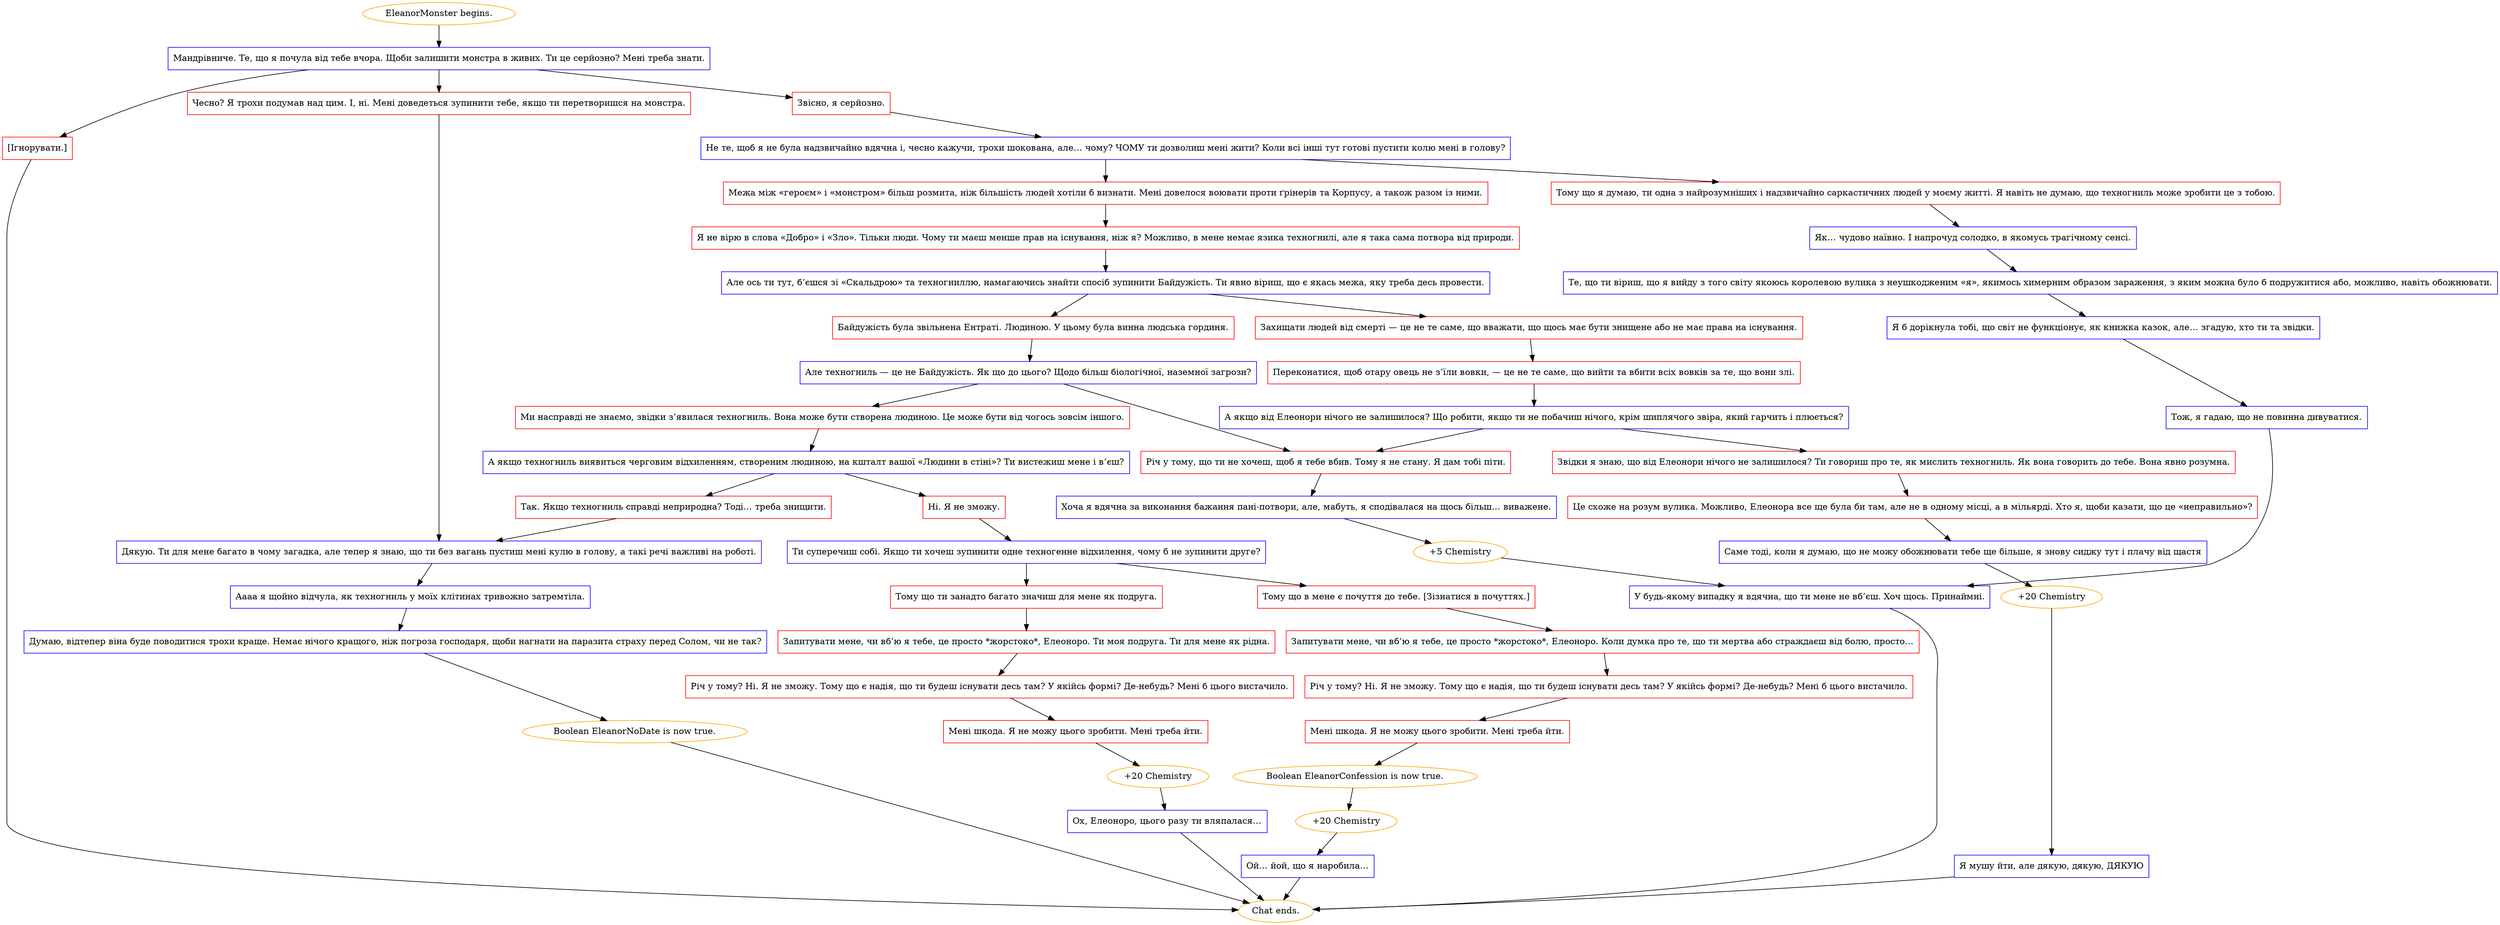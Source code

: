 digraph {
	"EleanorMonster begins." [color=orange];
		"EleanorMonster begins." -> j3226754894;
	j3226754894 [label="Мандрівниче. Те, що я почула від тебе вчора. Щоби залишити монстра в живих. Ти це серйозно? Мені треба знати.",shape=box,color=blue];
		j3226754894 -> j1601511563;
		j3226754894 -> j269274303;
		j3226754894 -> j773651948;
	j1601511563 [label="Звісно, я серйозно.",shape=box,color=red];
		j1601511563 -> j1607039331;
	j269274303 [label="Чесно? Я трохи подумав над цим. І, ні. Мені доведеться зупинити тебе, якщо ти перетворишся на монстра.",shape=box,color=red];
		j269274303 -> j223409059;
	j773651948 [label="[Ігнорувати.]",shape=box,color=red];
		j773651948 -> "Chat ends.";
	j1607039331 [label="Не те, щоб я не була надзвичайно вдячна і, чесно кажучи, трохи шокована, але… чому? ЧОМУ ти дозволиш мені жити? Коли всі інші тут готові пустити колю мені в голову?",shape=box,color=blue];
		j1607039331 -> j794083936;
		j1607039331 -> j2304553226;
	j223409059 [label="Дякую. Ти для мене багато в чому загадка, але тепер я знаю, що ти без вагань пустиш мені кулю в голову, а такі речі важливі на роботі.",shape=box,color=blue];
		j223409059 -> j1678540681;
	"Chat ends." [color=orange];
	j794083936 [label="Межа між «героєм» і «монстром» більш розмита, ніж більшість людей хотіли б визнати. Мені довелося воювати проти ґрінерів та Корпусу, а також разом із ними.",shape=box,color=red];
		j794083936 -> j3808611137;
	j2304553226 [label="Тому що я думаю, ти одна з найрозумніших і надзвичайно саркастичних людей у моєму житті. Я навіть не думаю, що техногниль може зробити це з тобою.",shape=box,color=red];
		j2304553226 -> j1308259252;
	j1678540681 [label="Аааа я щойно відчула, як техногниль у моїх клітинах тривожно затремтіла.",shape=box,color=blue];
		j1678540681 -> j3999686358;
	j3808611137 [label="Я не вірю в слова «Добро» і «Зло». Тільки люди. Чому ти маєш менше прав на існування, ніж я? Можливо, в мене немає язика техногнилі, але я така сама потвора від природи.",shape=box,color=red];
		j3808611137 -> j2206146938;
	j1308259252 [label="Як… чудово наївно. І напрочуд солодко, в якомусь трагічному сенсі.",shape=box,color=blue];
		j1308259252 -> j1884350284;
	j3999686358 [label="Думаю, відтепер віна буде поводитися трохи краще. Немає нічого кращого, ніж погроза господаря, щоби нагнати на паразита страху перед Солом, чи не так?",shape=box,color=blue];
		j3999686358 -> j2728200779;
	j2206146938 [label="Але ось ти тут, б’єшся зі «Скальдрою» та техногниллю, намагаючись знайти спосіб зупинити Байдужість. Ти явно віриш, що є якась межа, яку треба десь провести.",shape=box,color=blue];
		j2206146938 -> j2006567670;
		j2206146938 -> j2877256025;
	j1884350284 [label="Те, що ти віриш, що я вийду з того світу якоюсь королевою вулика з неушкодженим «я», якимось химерним образом зараження, з яким можна було б подружитися або, можливо, навіть обожнювати.",shape=box,color=blue];
		j1884350284 -> j3918609094;
	j2728200779 [label="Boolean EleanorNoDate is now true.",color=orange];
		j2728200779 -> "Chat ends.";
	j2006567670 [label="Байдужість була звільнена Ентраті. Людиною. У цьому була винна людська гординя.",shape=box,color=red];
		j2006567670 -> j3272348657;
	j2877256025 [label="Захищати людей від смерті — це не те саме, що вважати, що щось має бути знищене або не має права на існування.",shape=box,color=red];
		j2877256025 -> j1851239924;
	j3918609094 [label="Я б дорікнула тобі, що світ не функціонує, як книжка казок, але… згадую, хто ти та звідки.",shape=box,color=blue];
		j3918609094 -> j310460430;
	j3272348657 [label="Але техногниль — це не Байдужість. Як що до цього? Щодо більш біологічної, наземної загрози?",shape=box,color=blue];
		j3272348657 -> j1183619903;
		j3272348657 -> j762574311;
	j1851239924 [label="Переконатися, щоб отару овець не з’їли вовки, — це не те саме, що вийти та вбити всіх вовків за те, що вони злі.",shape=box,color=red];
		j1851239924 -> j4135746558;
	j310460430 [label="Тож, я гадаю, що не повинна дивуватися.",shape=box,color=blue];
		j310460430 -> j3925884109;
	j1183619903 [label="Ми насправді не знаємо, звідки з’явилася техногниль. Вона може бути створена людиною. Це може бути від чогось зовсім іншого.",shape=box,color=red];
		j1183619903 -> j309414478;
	j762574311 [label="Річ у тому, що ти не хочеш, щоб я тебе вбив. Тому я не стану. Я дам тобі піти.",shape=box,color=red];
		j762574311 -> j2937762378;
	j4135746558 [label="А якщо від Елеонори нічого не залишилося? Що робити, якщо ти не побачиш нічого, крім шиплячого звіра, який гарчить і плюється?",shape=box,color=blue];
		j4135746558 -> j2483047679;
		j4135746558 -> j762574311;
	j3925884109 [label="У будь-якому випадку я вдячна, що ти мене не вб’єш. Хоч щось. Принаймні.",shape=box,color=blue];
		j3925884109 -> "Chat ends.";
	j309414478 [label="А якщо техногниль виявиться черговим відхиленням, створеним людиною, на кшталт вашої «Людини в стіні»? Ти вистежиш мене і в’єш?",shape=box,color=blue];
		j309414478 -> j2654457481;
		j309414478 -> j3060543417;
	j2937762378 [label="Хоча я вдячна за виконання бажання пані-потвори, але, мабуть, я сподівалася на щось більш… виважене.",shape=box,color=blue];
		j2937762378 -> j2024410859;
	j2483047679 [label="Звідки я знаю, що від Елеонори нічого не залишилося? Ти говориш про те, як мислить техногниль. Як вона говорить до тебе. Вона явно розумна.",shape=box,color=red];
		j2483047679 -> j2350822998;
	j2654457481 [label="Ні. Я не зможу.",shape=box,color=red];
		j2654457481 -> j1386438406;
	j3060543417 [label="Так. Якщо техногниль справді неприродна? Тоді… треба знищити.",shape=box,color=red];
		j3060543417 -> j223409059;
	j2024410859 [label="+5 Chemistry",color=orange];
		j2024410859 -> j3925884109;
	j2350822998 [label="Це схоже на розум вулика. Можливо, Елеонора все ще була би там, але не в одному місці, а в мільярді. Хто я, щоби казати, що це «неправильно»?",shape=box,color=red];
		j2350822998 -> j2523926099;
	j1386438406 [label="Ти суперечиш собі. Якщо ти хочеш зупинити одне техногенне відхилення, чому б не зупинити друге?",shape=box,color=blue];
		j1386438406 -> j7449581;
		j1386438406 -> j982997526;
	j2523926099 [label="Саме тоді, коли я думаю, що не можу обожнювати тебе ще більше, я знову сиджу тут і плачу від щастя",shape=box,color=blue];
		j2523926099 -> j2367583186;
	j7449581 [label="Тому що в мене є почуття до тебе. [Зізнатися в почуттях.]",shape=box,color=red];
		j7449581 -> j979433895;
	j982997526 [label="Тому що ти занадто багато значиш для мене як подруга.",shape=box,color=red];
		j982997526 -> j4127052984;
	j2367583186 [label="+20 Chemistry",color=orange];
		j2367583186 -> j3934603246;
	j979433895 [label="Запитувати мене, чи вб’ю я тебе, це просто *жорстоко*, Елеоноро. Коли думка про те, що ти мертва або страждаєш від болю, просто…",shape=box,color=red];
		j979433895 -> j1188580892;
	j4127052984 [label="Запитувати мене, чи вб’ю я тебе, це просто *жорстоко*, Елеоноро. Ти моя подруга. Ти для мене як рідна.",shape=box,color=red];
		j4127052984 -> j3937717390;
	j3934603246 [label="Я мушу йти, але дякую, дякую, ДЯКУЮ",shape=box,color=blue];
		j3934603246 -> "Chat ends.";
	j1188580892 [label="Річ у тому? Ні. Я не зможу. Тому що є надія, що ти будеш існувати десь там? У якійсь формі? Де-небудь? Мені б цього вистачило.",shape=box,color=red];
		j1188580892 -> j657184213;
	j3937717390 [label="Річ у тому? Ні. Я не зможу. Тому що є надія, що ти будеш існувати десь там? У якійсь формі? Де-небудь? Мені б цього вистачило.",shape=box,color=red];
		j3937717390 -> j617456967;
	j657184213 [label="Мені шкода. Я не можу цього зробити. Мені треба йти.",shape=box,color=red];
		j657184213 -> j779123971;
	j617456967 [label="Мені шкода. Я не можу цього зробити. Мені треба йти.",shape=box,color=red];
		j617456967 -> j1989105931;
	j779123971 [label="Boolean EleanorConfession is now true.",color=orange];
		j779123971 -> j1429746979;
	j1989105931 [label="+20 Chemistry",color=orange];
		j1989105931 -> j1991193509;
	j1429746979 [label="+20 Chemistry",color=orange];
		j1429746979 -> j676700495;
	j1991193509 [label="Ох, Елеоноро, цього разу ти вляпалася…",shape=box,color=blue];
		j1991193509 -> "Chat ends.";
	j676700495 [label="Ой… йой, що я наробила…",shape=box,color=blue];
		j676700495 -> "Chat ends.";
}
